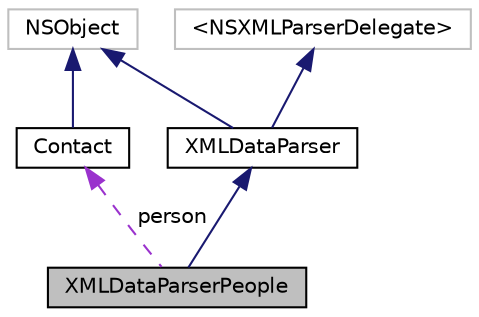 digraph "XMLDataParserPeople"
{
  edge [fontname="Helvetica",fontsize="10",labelfontname="Helvetica",labelfontsize="10"];
  node [fontname="Helvetica",fontsize="10",shape=record];
  Node1 [label="XMLDataParserPeople",height=0.2,width=0.4,color="black", fillcolor="grey75", style="filled" fontcolor="black"];
  Node2 -> Node1 [dir="back",color="midnightblue",fontsize="10",style="solid",fontname="Helvetica"];
  Node2 [label="XMLDataParser",height=0.2,width=0.4,color="black", fillcolor="white", style="filled",URL="$interface_x_m_l_data_parser.html"];
  Node3 -> Node2 [dir="back",color="midnightblue",fontsize="10",style="solid",fontname="Helvetica"];
  Node3 [label="NSObject",height=0.2,width=0.4,color="grey75", fillcolor="white", style="filled"];
  Node4 -> Node2 [dir="back",color="midnightblue",fontsize="10",style="solid",fontname="Helvetica"];
  Node4 [label="\<NSXMLParserDelegate\>",height=0.2,width=0.4,color="grey75", fillcolor="white", style="filled"];
  Node5 -> Node1 [dir="back",color="darkorchid3",fontsize="10",style="dashed",label=" person" ,fontname="Helvetica"];
  Node5 [label="Contact",height=0.2,width=0.4,color="black", fillcolor="white", style="filled",URL="$interface_contact.html"];
  Node3 -> Node5 [dir="back",color="midnightblue",fontsize="10",style="solid",fontname="Helvetica"];
}

